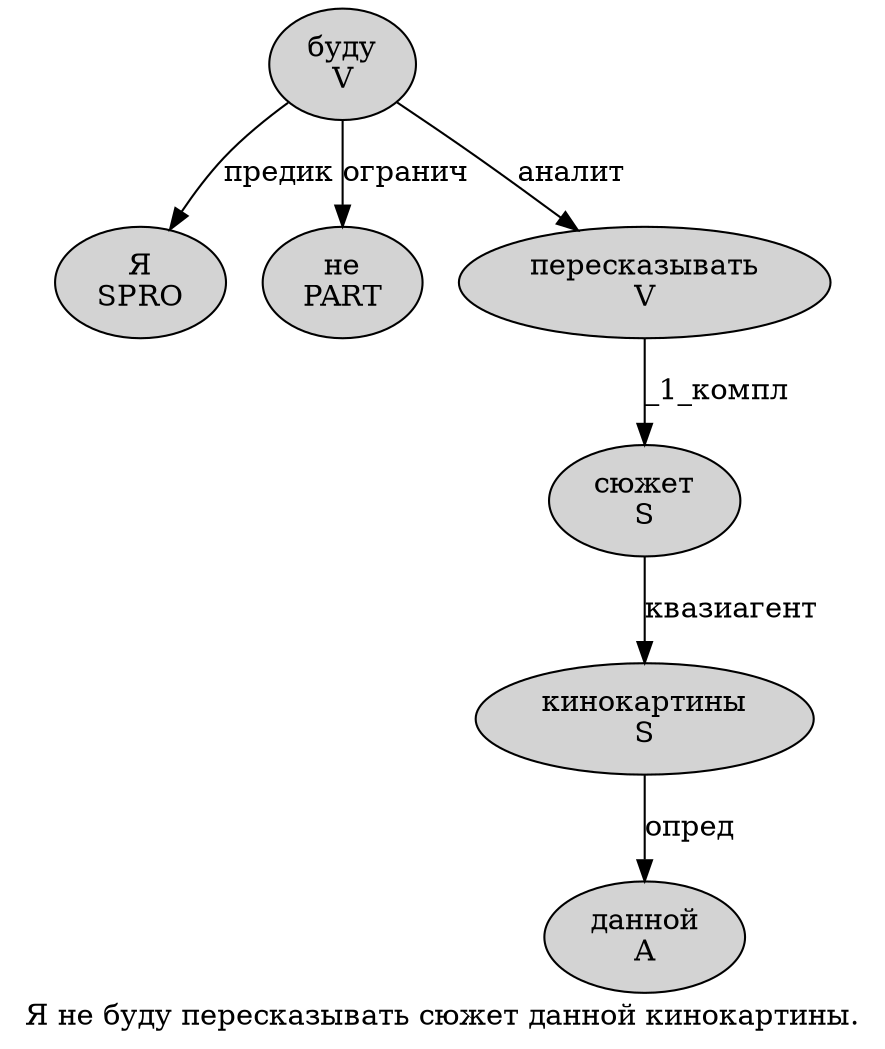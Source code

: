 digraph SENTENCE_524 {
	graph [label="Я не буду пересказывать сюжет данной кинокартины."]
	node [style=filled]
		0 [label="Я
SPRO" color="" fillcolor=lightgray penwidth=1 shape=ellipse]
		1 [label="не
PART" color="" fillcolor=lightgray penwidth=1 shape=ellipse]
		2 [label="буду
V" color="" fillcolor=lightgray penwidth=1 shape=ellipse]
		3 [label="пересказывать
V" color="" fillcolor=lightgray penwidth=1 shape=ellipse]
		4 [label="сюжет
S" color="" fillcolor=lightgray penwidth=1 shape=ellipse]
		5 [label="данной
A" color="" fillcolor=lightgray penwidth=1 shape=ellipse]
		6 [label="кинокартины
S" color="" fillcolor=lightgray penwidth=1 shape=ellipse]
			3 -> 4 [label="_1_компл"]
			4 -> 6 [label="квазиагент"]
			2 -> 0 [label="предик"]
			2 -> 1 [label="огранич"]
			2 -> 3 [label="аналит"]
			6 -> 5 [label="опред"]
}